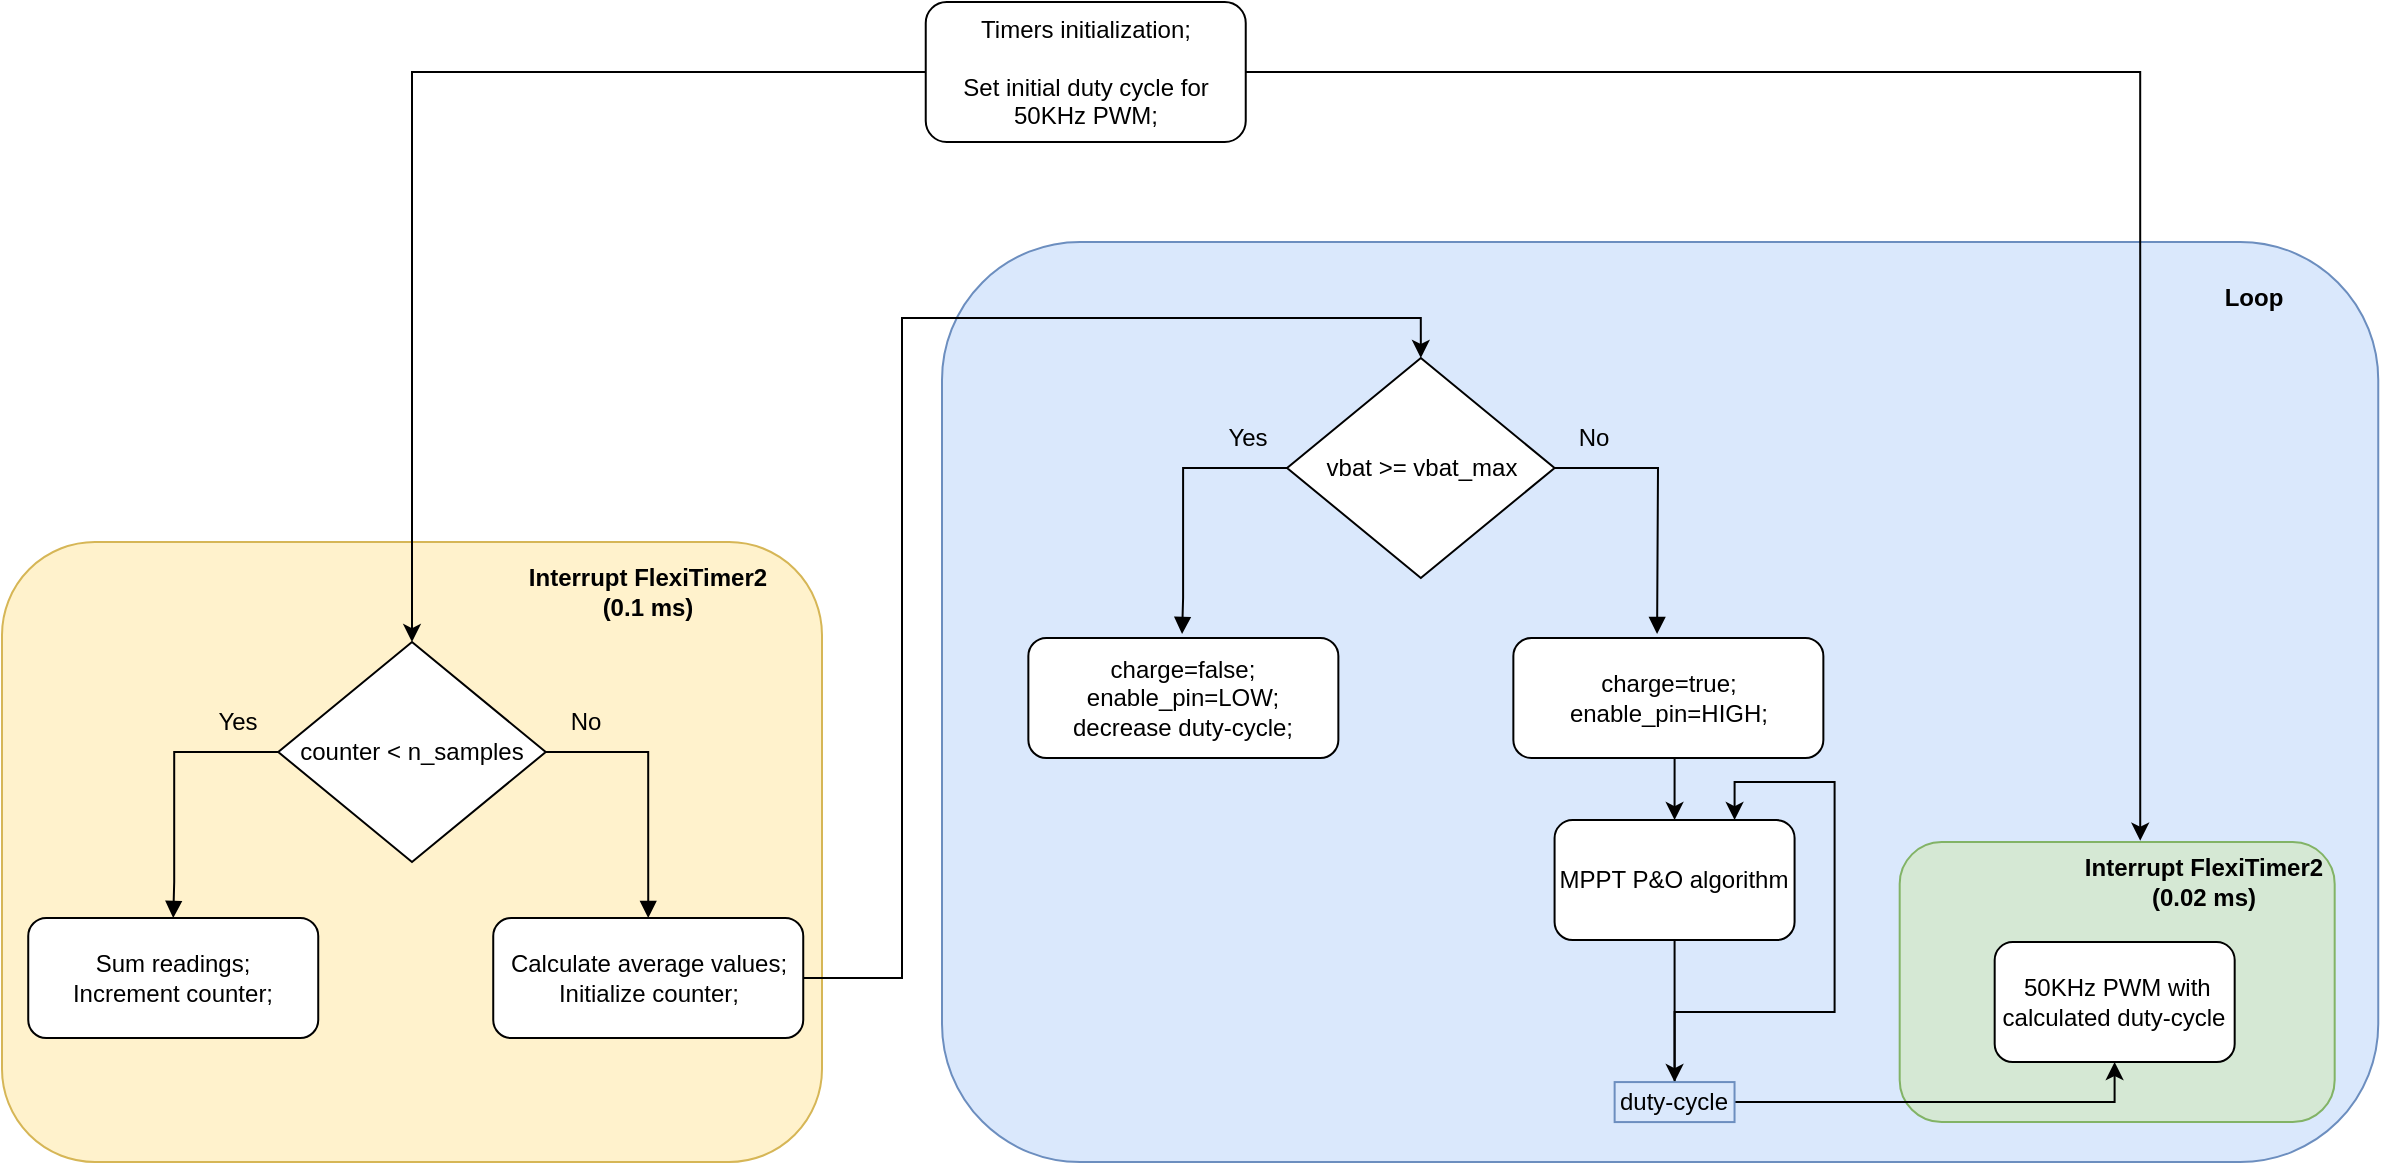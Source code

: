 <mxfile version="19.0.2" type="github">
  <diagram id="GmVliYmM2edS_pFifbmQ" name="Page-1">
    <mxGraphModel dx="1486" dy="783" grid="1" gridSize="10" guides="1" tooltips="1" connect="1" arrows="1" fold="1" page="1" pageScale="1" pageWidth="1654" pageHeight="2336" math="0" shadow="0">
      <root>
        <mxCell id="0" />
        <mxCell id="1" parent="0" />
        <mxCell id="iRftr8pLsDPuq1GjpnMW-21" value="" style="rounded=1;whiteSpace=wrap;html=1;fillColor=#dae8fc;strokeColor=#6c8ebf;" parent="1" vertex="1">
          <mxGeometry x="710" y="980" width="718.13" height="460" as="geometry" />
        </mxCell>
        <mxCell id="iRftr8pLsDPuq1GjpnMW-26" value="" style="rounded=1;whiteSpace=wrap;html=1;fillColor=#d5e8d4;strokeColor=#82b366;" parent="1" vertex="1">
          <mxGeometry x="1188.84" y="1280.04" width="217.5" height="140" as="geometry" />
        </mxCell>
        <mxCell id="iRftr8pLsDPuq1GjpnMW-20" value="" style="rounded=1;whiteSpace=wrap;html=1;fillColor=#fff2cc;strokeColor=#d6b656;" parent="1" vertex="1">
          <mxGeometry x="240" y="1130" width="410" height="310" as="geometry" />
        </mxCell>
        <mxCell id="iRftr8pLsDPuq1GjpnMW-30" style="edgeStyle=orthogonalEdgeStyle;rounded=0;orthogonalLoop=1;jettySize=auto;html=1;" parent="1" source="iRftr8pLsDPuq1GjpnMW-1" target="iRftr8pLsDPuq1GjpnMW-6" edge="1">
          <mxGeometry relative="1" as="geometry" />
        </mxCell>
        <mxCell id="iRftr8pLsDPuq1GjpnMW-32" style="edgeStyle=orthogonalEdgeStyle;rounded=0;orthogonalLoop=1;jettySize=auto;html=1;exitX=1;exitY=0.5;exitDx=0;exitDy=0;entryX=0.553;entryY=-0.005;entryDx=0;entryDy=0;entryPerimeter=0;" parent="1" source="iRftr8pLsDPuq1GjpnMW-1" target="iRftr8pLsDPuq1GjpnMW-26" edge="1">
          <mxGeometry relative="1" as="geometry">
            <mxPoint x="983.12" y="1108" as="targetPoint" />
          </mxGeometry>
        </mxCell>
        <mxCell id="iRftr8pLsDPuq1GjpnMW-1" value="&lt;div&gt;Timers initialization;&lt;/div&gt;&lt;div&gt;&lt;br&gt;&lt;/div&gt;&lt;div&gt;Set initial duty cycle for 50KHz &lt;span style=&quot;padding: 0px; margin: 0px; color: transparent; position: absolute; cursor: text; transform-origin: 0% 0% 0px; font-style: normal; font-variant-ligatures: normal; font-variant-caps: normal; font-weight: 400; letter-spacing: normal; text-align: start; text-indent: 0px; text-transform: none; word-spacing: 0px; -webkit-text-stroke-width: 0px; background-color: rgb(255, 255, 255); text-decoration-thickness: initial; text-decoration-style: initial; text-decoration-color: initial; left: 349.606px; top: 3626.88px; font-size: 44.234px; font-family: sans-serif; transform: scaleX(0.962);&quot; dir=&quot;ltr&quot; role=&quot;presentation&quot;&gt;20&lt;/span&gt;&lt;span style=&quot;padding: 0px; margin: 0px; color: transparent; position: absolute; cursor: text; transform-origin: 0% 0% 0px; font-style: normal; font-variant-ligatures: normal; font-variant-caps: normal; font-weight: 400; letter-spacing: normal; text-align: start; text-indent: 0px; text-transform: none; word-spacing: 0px; -webkit-text-stroke-width: 0px; background-color: rgb(255, 255, 255); text-decoration-thickness: initial; text-decoration-style: initial; text-decoration-color: initial; left: 445.312px; top: 3626.88px; font-size: 44.234px; font-family: sans-serif;&quot; dir=&quot;ltr&quot; role=&quot;presentation&quot;&gt;μ&lt;/span&gt;&lt;span style=&quot;padding: 0px; margin: 0px; color: transparent; position: absolute; cursor: text; transform-origin: 0% 0% 0px; font-style: normal; font-variant-ligatures: normal; font-variant-caps: normal; font-weight: 400; letter-spacing: normal; text-align: start; text-indent: 0px; text-transform: none; word-spacing: 0px; -webkit-text-stroke-width: 0px; background-color: rgb(255, 255, 255); text-decoration-thickness: initial; text-decoration-style: initial; text-decoration-color: initial; left: 474.458px; top: 3626.88px; font-size: 44.234px; font-family: sans-serif;&quot; dir=&quot;ltr&quot; role=&quot;presentation&quot;&gt;s&lt;/span&gt; &lt;span style=&quot;padding: 0px; margin: 0px; color: transparent; position: absolute; cursor: text; transform-origin: 0% 0% 0px; font-style: normal; font-variant-ligatures: normal; font-variant-caps: normal; font-weight: 400; letter-spacing: normal; text-align: start; text-indent: 0px; text-transform: none; word-spacing: 0px; -webkit-text-stroke-width: 0px; background-color: rgb(255, 255, 255); text-decoration-thickness: initial; text-decoration-style: initial; text-decoration-color: initial; left: 349.606px; top: 3626.88px; font-size: 44.234px; font-family: sans-serif; transform: scaleX(0.962);&quot; dir=&quot;ltr&quot; role=&quot;presentation&quot;&gt;20&lt;/span&gt;&lt;span style=&quot;padding: 0px; margin: 0px; color: transparent; position: absolute; cursor: text; transform-origin: 0% 0% 0px; font-style: normal; font-variant-ligatures: normal; font-variant-caps: normal; font-weight: 400; letter-spacing: normal; text-align: start; text-indent: 0px; text-transform: none; word-spacing: 0px; -webkit-text-stroke-width: 0px; background-color: rgb(255, 255, 255); text-decoration-thickness: initial; text-decoration-style: initial; text-decoration-color: initial; left: 445.312px; top: 3626.88px; font-size: 44.234px; font-family: sans-serif;&quot; dir=&quot;ltr&quot; role=&quot;presentation&quot;&gt;μ&lt;/span&gt;&lt;span style=&quot;padding: 0px; margin: 0px; color: transparent; position: absolute; cursor: text; transform-origin: 0% 0% 0px; font-style: normal; font-variant-ligatures: normal; font-variant-caps: normal; font-weight: 400; letter-spacing: normal; text-align: start; text-indent: 0px; text-transform: none; word-spacing: 0px; -webkit-text-stroke-width: 0px; background-color: rgb(255, 255, 255); text-decoration-thickness: initial; text-decoration-style: initial; text-decoration-color: initial; left: 474.458px; top: 3626.88px; font-size: 44.234px; font-family: sans-serif;&quot; dir=&quot;ltr&quot; role=&quot;presentation&quot;&gt;s&lt;/span&gt;PWM;&lt;/div&gt;" style="rounded=1;whiteSpace=wrap;html=1;" parent="1" vertex="1">
          <mxGeometry x="701.87" y="860" width="160" height="70" as="geometry" />
        </mxCell>
        <mxCell id="iRftr8pLsDPuq1GjpnMW-4" style="edgeStyle=orthogonalEdgeStyle;rounded=0;orthogonalLoop=1;jettySize=auto;html=1;exitX=0;exitY=0.5;exitDx=0;exitDy=0;entryX=0.5;entryY=0;entryDx=0;entryDy=0;endArrow=block;endFill=1;" parent="1" source="iRftr8pLsDPuq1GjpnMW-6" target="iRftr8pLsDPuq1GjpnMW-7" edge="1">
          <mxGeometry relative="1" as="geometry">
            <Array as="points">
              <mxPoint x="326.12" y="1235" />
              <mxPoint x="326.12" y="1300" />
              <mxPoint x="326.12" y="1300" />
            </Array>
          </mxGeometry>
        </mxCell>
        <mxCell id="iRftr8pLsDPuq1GjpnMW-5" style="edgeStyle=orthogonalEdgeStyle;rounded=0;orthogonalLoop=1;jettySize=auto;html=1;exitX=1;exitY=0.5;exitDx=0;exitDy=0;entryX=0.5;entryY=0;entryDx=0;entryDy=0;endArrow=block;endFill=1;" parent="1" source="iRftr8pLsDPuq1GjpnMW-6" target="iRftr8pLsDPuq1GjpnMW-8" edge="1">
          <mxGeometry relative="1" as="geometry" />
        </mxCell>
        <mxCell id="iRftr8pLsDPuq1GjpnMW-6" value="counter &amp;lt; n_samples" style="rhombus;whiteSpace=wrap;html=1;" parent="1" vertex="1">
          <mxGeometry x="378.12" y="1180" width="133.75" height="110" as="geometry" />
        </mxCell>
        <mxCell id="iRftr8pLsDPuq1GjpnMW-7" value="&lt;div&gt;Sum readings;&lt;/div&gt;&lt;div&gt;Increment counter;&lt;br&gt;&lt;/div&gt;" style="rounded=1;whiteSpace=wrap;html=1;" parent="1" vertex="1">
          <mxGeometry x="253.12" y="1318" width="145" height="60" as="geometry" />
        </mxCell>
        <mxCell id="iRftr8pLsDPuq1GjpnMW-45" style="edgeStyle=orthogonalEdgeStyle;rounded=0;orthogonalLoop=1;jettySize=auto;html=1;exitX=1;exitY=0.5;exitDx=0;exitDy=0;entryX=0.5;entryY=0;entryDx=0;entryDy=0;" parent="1" source="iRftr8pLsDPuq1GjpnMW-8" target="iRftr8pLsDPuq1GjpnMW-39" edge="1">
          <mxGeometry relative="1" as="geometry">
            <Array as="points">
              <mxPoint x="690" y="1348" />
              <mxPoint x="690" y="1018" />
              <mxPoint x="949" y="1018" />
            </Array>
          </mxGeometry>
        </mxCell>
        <mxCell id="iRftr8pLsDPuq1GjpnMW-8" value="Calculate average values;&lt;br&gt;Initialize counter;" style="rounded=1;whiteSpace=wrap;html=1;" parent="1" vertex="1">
          <mxGeometry x="485.62" y="1318" width="155" height="60" as="geometry" />
        </mxCell>
        <mxCell id="iRftr8pLsDPuq1GjpnMW-9" value="Yes" style="text;html=1;strokeColor=none;fillColor=none;align=center;verticalAlign=middle;whiteSpace=wrap;rounded=0;" parent="1" vertex="1">
          <mxGeometry x="338.12" y="1210" width="40" height="20" as="geometry" />
        </mxCell>
        <mxCell id="iRftr8pLsDPuq1GjpnMW-10" value="No" style="text;html=1;strokeColor=none;fillColor=none;align=center;verticalAlign=middle;whiteSpace=wrap;rounded=0;" parent="1" vertex="1">
          <mxGeometry x="511.87" y="1210" width="40" height="20" as="geometry" />
        </mxCell>
        <mxCell id="iRftr8pLsDPuq1GjpnMW-17" style="edgeStyle=orthogonalEdgeStyle;rounded=0;orthogonalLoop=1;jettySize=auto;html=1;exitX=0.5;exitY=1;exitDx=0;exitDy=0;entryX=0.5;entryY=0;entryDx=0;entryDy=0;" parent="1" source="iRftr8pLsDPuq1GjpnMW-12" edge="1">
          <mxGeometry relative="1" as="geometry">
            <mxPoint x="1076.29" y="1400.04" as="targetPoint" />
          </mxGeometry>
        </mxCell>
        <mxCell id="iRftr8pLsDPuq1GjpnMW-12" value="MPPT P&amp;amp;O algorithm" style="rounded=1;whiteSpace=wrap;html=1;" parent="1" vertex="1">
          <mxGeometry x="1016.29" y="1269.04" width="120" height="60" as="geometry" />
        </mxCell>
        <mxCell id="iRftr8pLsDPuq1GjpnMW-18" style="edgeStyle=orthogonalEdgeStyle;rounded=0;orthogonalLoop=1;jettySize=auto;html=1;entryX=0.75;entryY=0;entryDx=0;entryDy=0;" parent="1" target="iRftr8pLsDPuq1GjpnMW-12" edge="1">
          <mxGeometry relative="1" as="geometry">
            <mxPoint x="1076.324" y="1400.04" as="sourcePoint" />
            <Array as="points">
              <mxPoint x="1076.29" y="1365.04" />
              <mxPoint x="1156.29" y="1365.04" />
              <mxPoint x="1156.29" y="1250.04" />
              <mxPoint x="1106.29" y="1250.04" />
            </Array>
          </mxGeometry>
        </mxCell>
        <mxCell id="iRftr8pLsDPuq1GjpnMW-19" value="&amp;nbsp;50KHz &lt;span style=&quot;padding: 0px; margin: 0px; color: transparent; position: absolute; cursor: text; transform-origin: 0% 0% 0px; font-style: normal; font-variant-ligatures: normal; font-variant-caps: normal; font-weight: 400; letter-spacing: normal; text-align: start; text-indent: 0px; text-transform: none; word-spacing: 0px; -webkit-text-stroke-width: 0px; background-color: rgb(255, 255, 255); text-decoration-thickness: initial; text-decoration-style: initial; text-decoration-color: initial; left: 349.606px; top: 3626.88px; font-size: 44.234px; font-family: sans-serif; transform: scaleX(0.962);&quot; dir=&quot;ltr&quot; role=&quot;presentation&quot;&gt;20&lt;/span&gt;&lt;span style=&quot;padding: 0px; margin: 0px; color: transparent; position: absolute; cursor: text; transform-origin: 0% 0% 0px; font-style: normal; font-variant-ligatures: normal; font-variant-caps: normal; font-weight: 400; letter-spacing: normal; text-align: start; text-indent: 0px; text-transform: none; word-spacing: 0px; -webkit-text-stroke-width: 0px; background-color: rgb(255, 255, 255); text-decoration-thickness: initial; text-decoration-style: initial; text-decoration-color: initial; left: 445.312px; top: 3626.88px; font-size: 44.234px; font-family: sans-serif;&quot; dir=&quot;ltr&quot; role=&quot;presentation&quot;&gt;μ&lt;/span&gt;&lt;span style=&quot;padding: 0px; margin: 0px; color: transparent; position: absolute; cursor: text; transform-origin: 0% 0% 0px; font-style: normal; font-variant-ligatures: normal; font-variant-caps: normal; font-weight: 400; letter-spacing: normal; text-align: start; text-indent: 0px; text-transform: none; word-spacing: 0px; -webkit-text-stroke-width: 0px; background-color: rgb(255, 255, 255); text-decoration-thickness: initial; text-decoration-style: initial; text-decoration-color: initial; left: 474.458px; top: 3626.88px; font-size: 44.234px; font-family: sans-serif;&quot; dir=&quot;ltr&quot; role=&quot;presentation&quot;&gt;s&lt;/span&gt; &lt;span style=&quot;padding: 0px; margin: 0px; color: transparent; position: absolute; cursor: text; transform-origin: 0% 0% 0px; font-style: normal; font-variant-ligatures: normal; font-variant-caps: normal; font-weight: 400; letter-spacing: normal; text-align: start; text-indent: 0px; text-transform: none; word-spacing: 0px; -webkit-text-stroke-width: 0px; background-color: rgb(255, 255, 255); text-decoration-thickness: initial; text-decoration-style: initial; text-decoration-color: initial; left: 349.606px; top: 3626.88px; font-size: 44.234px; font-family: sans-serif; transform: scaleX(0.962);&quot; dir=&quot;ltr&quot; role=&quot;presentation&quot;&gt;20&lt;/span&gt;&lt;span style=&quot;padding: 0px; margin: 0px; color: transparent; position: absolute; cursor: text; transform-origin: 0% 0% 0px; font-style: normal; font-variant-ligatures: normal; font-variant-caps: normal; font-weight: 400; letter-spacing: normal; text-align: start; text-indent: 0px; text-transform: none; word-spacing: 0px; -webkit-text-stroke-width: 0px; background-color: rgb(255, 255, 255); text-decoration-thickness: initial; text-decoration-style: initial; text-decoration-color: initial; left: 445.312px; top: 3626.88px; font-size: 44.234px; font-family: sans-serif;&quot; dir=&quot;ltr&quot; role=&quot;presentation&quot;&gt;μ&lt;/span&gt;&lt;span style=&quot;padding: 0px; margin: 0px; color: transparent; position: absolute; cursor: text; transform-origin: 0% 0% 0px; font-style: normal; font-variant-ligatures: normal; font-variant-caps: normal; font-weight: 400; letter-spacing: normal; text-align: start; text-indent: 0px; text-transform: none; word-spacing: 0px; -webkit-text-stroke-width: 0px; background-color: rgb(255, 255, 255); text-decoration-thickness: initial; text-decoration-style: initial; text-decoration-color: initial; left: 474.458px; top: 3626.88px; font-size: 44.234px; font-family: sans-serif;&quot; dir=&quot;ltr&quot; role=&quot;presentation&quot;&gt;s&lt;/span&gt;PWM with calculated duty-cycle" style="rounded=1;whiteSpace=wrap;html=1;" parent="1" vertex="1">
          <mxGeometry x="1236.34" y="1330.04" width="120" height="60" as="geometry" />
        </mxCell>
        <mxCell id="iRftr8pLsDPuq1GjpnMW-22" value="&lt;b&gt;Interrupt FlexiTimer2 (0.1 ms)&lt;/b&gt;" style="text;html=1;strokeColor=none;fillColor=none;align=center;verticalAlign=middle;whiteSpace=wrap;rounded=0;" parent="1" vertex="1">
          <mxGeometry x="498.12" y="1140" width="130" height="30" as="geometry" />
        </mxCell>
        <mxCell id="iRftr8pLsDPuq1GjpnMW-23" value="Loop" style="text;html=1;strokeColor=none;fillColor=none;align=center;verticalAlign=middle;whiteSpace=wrap;rounded=0;fontStyle=1" parent="1" vertex="1">
          <mxGeometry x="1326.34" y="993" width="80" height="30" as="geometry" />
        </mxCell>
        <mxCell id="iRftr8pLsDPuq1GjpnMW-27" style="edgeStyle=orthogonalEdgeStyle;rounded=0;orthogonalLoop=1;jettySize=auto;html=1;exitX=1;exitY=0.5;exitDx=0;exitDy=0;" parent="1" source="iRftr8pLsDPuq1GjpnMW-24" target="iRftr8pLsDPuq1GjpnMW-19" edge="1">
          <mxGeometry relative="1" as="geometry" />
        </mxCell>
        <mxCell id="iRftr8pLsDPuq1GjpnMW-24" value="duty-cycle" style="text;html=1;strokeColor=#6c8ebf;fillColor=#dae8fc;align=center;verticalAlign=middle;whiteSpace=wrap;rounded=0;" parent="1" vertex="1">
          <mxGeometry x="1046.32" y="1400.04" width="59.95" height="20" as="geometry" />
        </mxCell>
        <mxCell id="iRftr8pLsDPuq1GjpnMW-28" value="&lt;b&gt;Interrupt FlexiTimer2 (0.02 ms&lt;/b&gt;&lt;b&gt;)&lt;/b&gt;" style="text;html=1;strokeColor=none;fillColor=none;align=center;verticalAlign=middle;whiteSpace=wrap;rounded=0;" parent="1" vertex="1">
          <mxGeometry x="1276.34" y="1285.04" width="130" height="30" as="geometry" />
        </mxCell>
        <mxCell id="iRftr8pLsDPuq1GjpnMW-37" style="edgeStyle=orthogonalEdgeStyle;rounded=0;orthogonalLoop=1;jettySize=auto;html=1;exitX=0;exitY=0.5;exitDx=0;exitDy=0;entryX=0.5;entryY=0;entryDx=0;entryDy=0;endArrow=block;endFill=1;" parent="1" source="iRftr8pLsDPuq1GjpnMW-39" edge="1">
          <mxGeometry relative="1" as="geometry">
            <Array as="points">
              <mxPoint x="830.54" y="1093" />
              <mxPoint x="830.54" y="1158" />
              <mxPoint x="830.54" y="1158" />
            </Array>
            <mxPoint x="830.04" y="1176" as="targetPoint" />
          </mxGeometry>
        </mxCell>
        <mxCell id="iRftr8pLsDPuq1GjpnMW-38" style="edgeStyle=orthogonalEdgeStyle;rounded=0;orthogonalLoop=1;jettySize=auto;html=1;exitX=1;exitY=0.5;exitDx=0;exitDy=0;entryX=0.5;entryY=0;entryDx=0;entryDy=0;endArrow=block;endFill=1;" parent="1" source="iRftr8pLsDPuq1GjpnMW-39" edge="1">
          <mxGeometry relative="1" as="geometry">
            <mxPoint x="1067.54" y="1176" as="targetPoint" />
          </mxGeometry>
        </mxCell>
        <mxCell id="iRftr8pLsDPuq1GjpnMW-39" value="vbat &amp;gt;= vbat_max" style="rhombus;whiteSpace=wrap;html=1;" parent="1" vertex="1">
          <mxGeometry x="882.54" y="1038" width="133.75" height="110" as="geometry" />
        </mxCell>
        <mxCell id="iRftr8pLsDPuq1GjpnMW-40" value="Yes" style="text;html=1;strokeColor=none;fillColor=none;align=center;verticalAlign=middle;whiteSpace=wrap;rounded=0;" parent="1" vertex="1">
          <mxGeometry x="842.54" y="1068" width="40" height="20" as="geometry" />
        </mxCell>
        <mxCell id="iRftr8pLsDPuq1GjpnMW-41" value="No" style="text;html=1;strokeColor=none;fillColor=none;align=center;verticalAlign=middle;whiteSpace=wrap;rounded=0;" parent="1" vertex="1">
          <mxGeometry x="1016.29" y="1068" width="40" height="20" as="geometry" />
        </mxCell>
        <mxCell id="iRftr8pLsDPuq1GjpnMW-43" value="&lt;div&gt;charge=false;&lt;/div&gt;&lt;div&gt;enable_pin=LOW;&lt;br&gt;decrease duty-cycle;&lt;br&gt;&lt;/div&gt;" style="rounded=1;whiteSpace=wrap;html=1;" parent="1" vertex="1">
          <mxGeometry x="753.18" y="1178" width="155" height="60" as="geometry" />
        </mxCell>
        <mxCell id="iRftr8pLsDPuq1GjpnMW-46" style="edgeStyle=orthogonalEdgeStyle;rounded=0;orthogonalLoop=1;jettySize=auto;html=1;exitX=0.5;exitY=1;exitDx=0;exitDy=0;entryX=0.5;entryY=0;entryDx=0;entryDy=0;" parent="1" source="iRftr8pLsDPuq1GjpnMW-44" target="iRftr8pLsDPuq1GjpnMW-12" edge="1">
          <mxGeometry relative="1" as="geometry" />
        </mxCell>
        <mxCell id="iRftr8pLsDPuq1GjpnMW-44" value="&lt;div&gt;charge=true;&lt;/div&gt;&lt;div&gt;enable_pin=HIGH;&lt;br&gt;&lt;/div&gt;" style="rounded=1;whiteSpace=wrap;html=1;" parent="1" vertex="1">
          <mxGeometry x="995.68" y="1178" width="155" height="60" as="geometry" />
        </mxCell>
      </root>
    </mxGraphModel>
  </diagram>
</mxfile>
